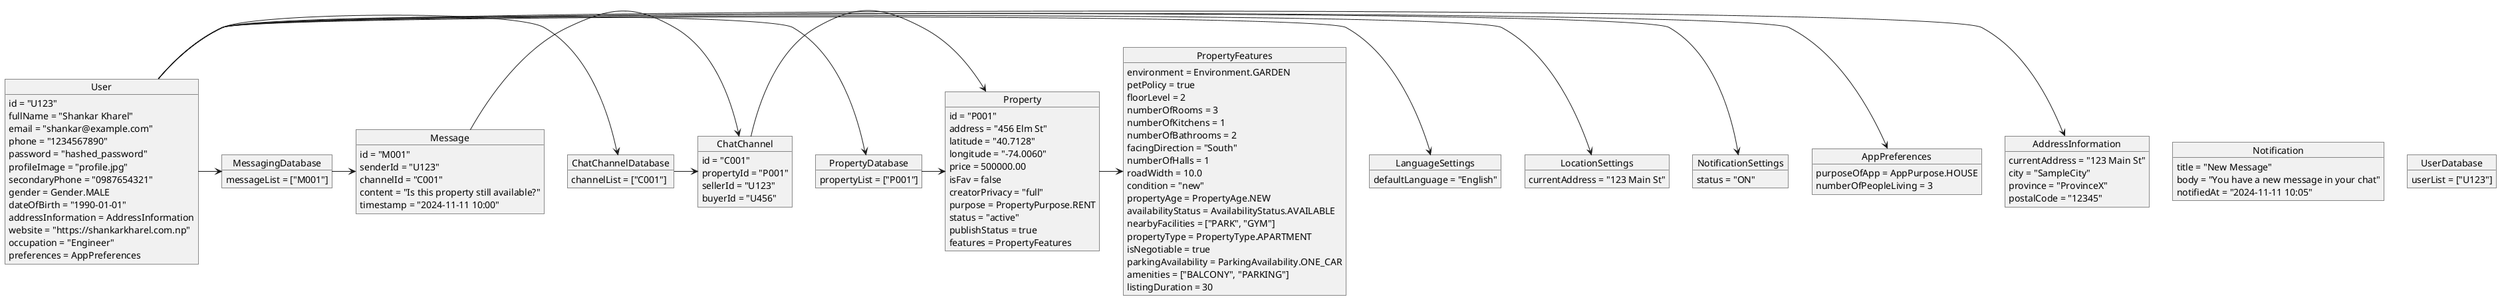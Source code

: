 @startuml RealestateObjectDiagram
object User {
    id = "U123"
    fullName = "Shankar Kharel"
    email = "shankar@example.com"
    phone = "1234567890"
    password = "hashed_password"
    profileImage = "profile.jpg"
    secondaryPhone = "0987654321"
    gender = Gender.MALE
    dateOfBirth = "1990-01-01"
    addressInformation = AddressInformation
    website = "https://shankarkharel.com.np"
    occupation = "Engineer"
    preferences = AppPreferences
}

object AddressInformation {
    currentAddress = "123 Main St"
    city = "SampleCity"
    province = "ProvinceX"
    postalCode = "12345"
}

object AppPreferences {
    purposeOfApp = AppPurpose.HOUSE
    numberOfPeopleLiving = 3
}

object Property {
    id = "P001"
    address = "456 Elm St"
    latitude = "40.7128"
    longitude = "-74.0060"
    price = 500000.00
    isFav = false
    creatorPrivacy = "full"
    purpose = PropertyPurpose.RENT
    status = "active"
    publishStatus = true
    features = PropertyFeatures
}

object PropertyFeatures {
    environment = Environment.GARDEN
    petPolicy = true
    floorLevel = 2
    numberOfRooms = 3
    numberOfKitchens = 1
    numberOfBathrooms = 2
    facingDirection = "South"
    numberOfHalls = 1
    roadWidth = 10.0
    condition = "new"
    propertyAge = PropertyAge.NEW
    availabilityStatus = AvailabilityStatus.AVAILABLE
    nearbyFacilities = ["PARK", "GYM"]
    propertyType = PropertyType.APARTMENT
    isNegotiable = true
    parkingAvailability = ParkingAvailability.ONE_CAR
    amenities = ["BALCONY", "PARKING"]
    listingDuration = 30
}

object ChatChannel {
    id = "C001"
    propertyId = "P001"
    sellerId = "U123"
    buyerId = "U456"
}

object Message {
    id = "M001"
    senderId = "U123"
    channelId = "C001"
    content = "Is this property still available?"
    timestamp = "2024-11-11 10:00"
}

object Notification {
    title = "New Message"
    body = "You have a new message in your chat"
    notifiedAt = "2024-11-11 10:05"
}

object NotificationSettings {
    status = "ON"
}

object LocationSettings {
    currentAddress = "123 Main St"
}

object LanguageSettings {
    defaultLanguage = "English"
}

object PropertyDatabase {
    propertyList = ["P001"]
}

object UserDatabase {
    userList = ["U123"]
}

object MessagingDatabase {
    messageList = ["M001"]
}

object ChatChannelDatabase {
    channelList = ["C001"]
}

' Relationships for objects
User -> AddressInformation
User -> AppPreferences
User -> NotificationSettings
User -> LocationSettings
User -> LanguageSettings
Property -> PropertyFeatures
User -> PropertyDatabase
User -> ChatChannelDatabase
User -> MessagingDatabase
PropertyDatabase -> Property
MessagingDatabase -> Message
Message -> ChatChannel
ChatChannel -> Property
ChatChannelDatabase -> ChatChannel

@enduml
